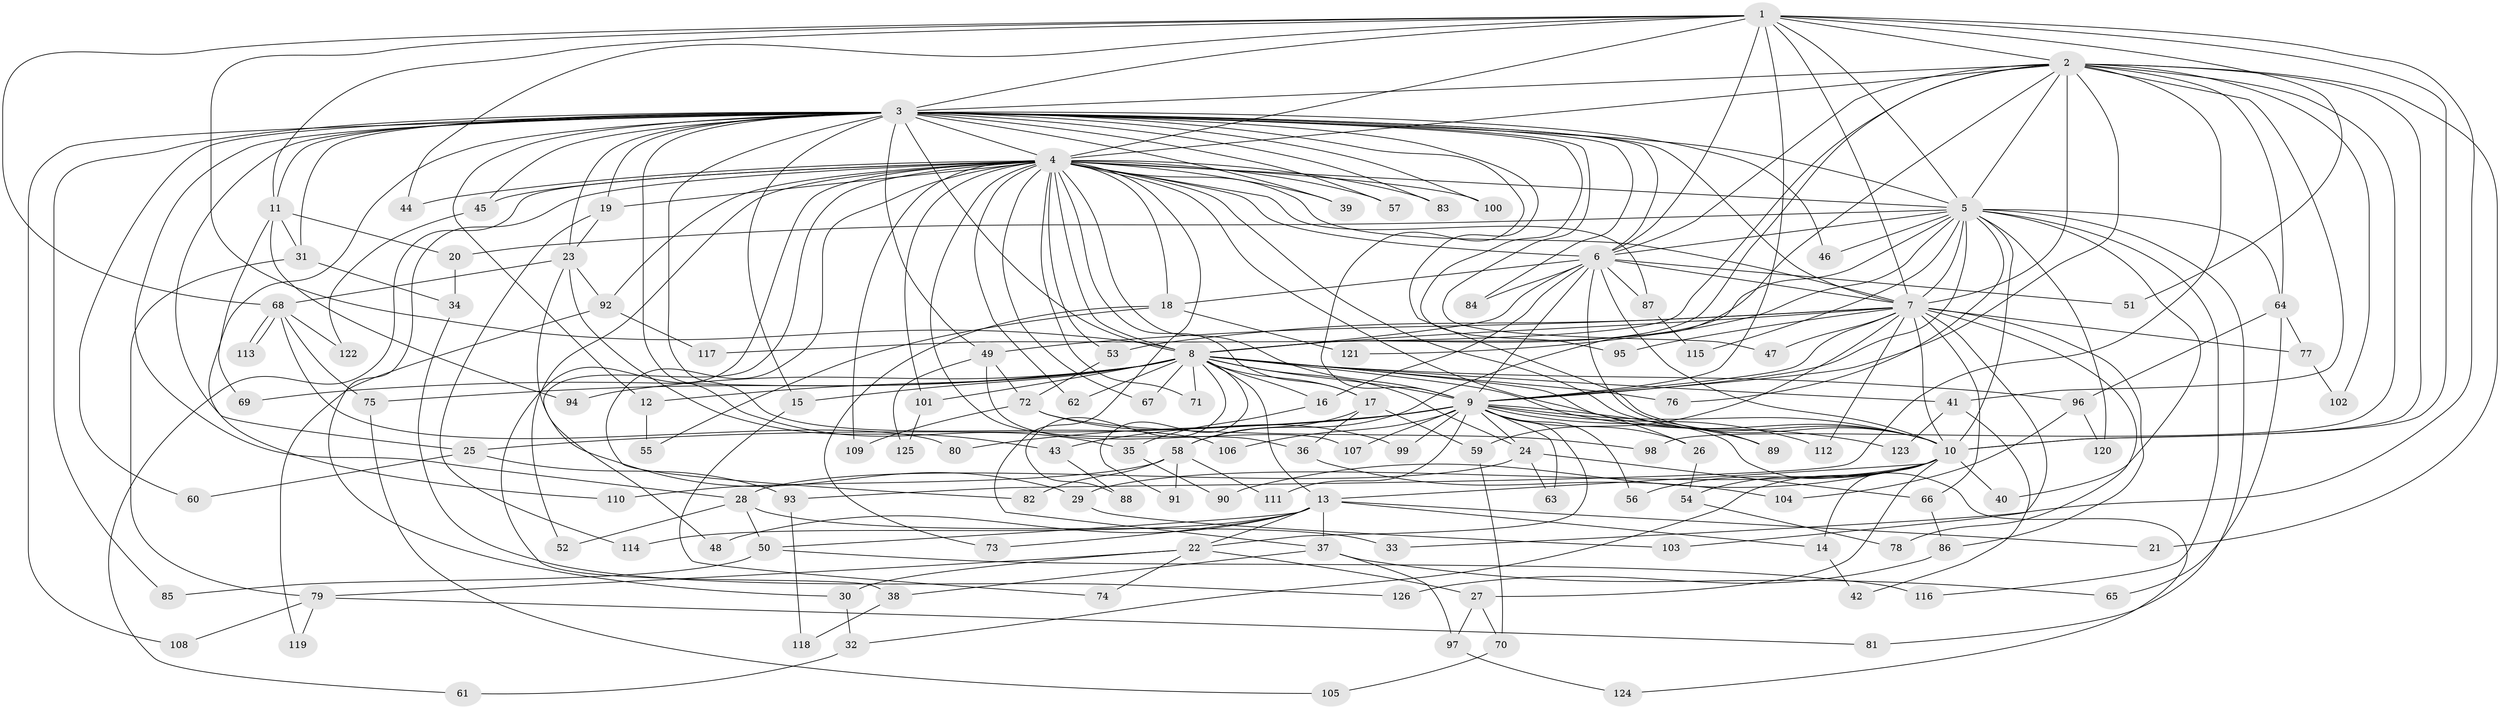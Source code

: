 // Generated by graph-tools (version 1.1) at 2025/34/03/09/25 02:34:57]
// undirected, 126 vertices, 277 edges
graph export_dot {
graph [start="1"]
  node [color=gray90,style=filled];
  1;
  2;
  3;
  4;
  5;
  6;
  7;
  8;
  9;
  10;
  11;
  12;
  13;
  14;
  15;
  16;
  17;
  18;
  19;
  20;
  21;
  22;
  23;
  24;
  25;
  26;
  27;
  28;
  29;
  30;
  31;
  32;
  33;
  34;
  35;
  36;
  37;
  38;
  39;
  40;
  41;
  42;
  43;
  44;
  45;
  46;
  47;
  48;
  49;
  50;
  51;
  52;
  53;
  54;
  55;
  56;
  57;
  58;
  59;
  60;
  61;
  62;
  63;
  64;
  65;
  66;
  67;
  68;
  69;
  70;
  71;
  72;
  73;
  74;
  75;
  76;
  77;
  78;
  79;
  80;
  81;
  82;
  83;
  84;
  85;
  86;
  87;
  88;
  89;
  90;
  91;
  92;
  93;
  94;
  95;
  96;
  97;
  98;
  99;
  100;
  101;
  102;
  103;
  104;
  105;
  106;
  107;
  108;
  109;
  110;
  111;
  112;
  113;
  114;
  115;
  116;
  117;
  118;
  119;
  120;
  121;
  122;
  123;
  124;
  125;
  126;
  1 -- 2;
  1 -- 3;
  1 -- 4;
  1 -- 5;
  1 -- 6;
  1 -- 7;
  1 -- 8;
  1 -- 9;
  1 -- 10;
  1 -- 11;
  1 -- 33;
  1 -- 44;
  1 -- 51;
  1 -- 68;
  2 -- 3;
  2 -- 4;
  2 -- 5;
  2 -- 6;
  2 -- 7;
  2 -- 8;
  2 -- 9;
  2 -- 10;
  2 -- 21;
  2 -- 41;
  2 -- 58;
  2 -- 64;
  2 -- 93;
  2 -- 98;
  2 -- 102;
  2 -- 117;
  3 -- 4;
  3 -- 5;
  3 -- 6;
  3 -- 7;
  3 -- 8;
  3 -- 9;
  3 -- 10;
  3 -- 11;
  3 -- 12;
  3 -- 15;
  3 -- 19;
  3 -- 23;
  3 -- 25;
  3 -- 28;
  3 -- 31;
  3 -- 35;
  3 -- 39;
  3 -- 45;
  3 -- 46;
  3 -- 47;
  3 -- 49;
  3 -- 57;
  3 -- 60;
  3 -- 83;
  3 -- 84;
  3 -- 85;
  3 -- 95;
  3 -- 100;
  3 -- 106;
  3 -- 108;
  3 -- 110;
  4 -- 5;
  4 -- 6;
  4 -- 7;
  4 -- 8;
  4 -- 9;
  4 -- 10;
  4 -- 17;
  4 -- 18;
  4 -- 19;
  4 -- 26;
  4 -- 30;
  4 -- 36;
  4 -- 37;
  4 -- 38;
  4 -- 39;
  4 -- 44;
  4 -- 45;
  4 -- 48;
  4 -- 52;
  4 -- 53;
  4 -- 57;
  4 -- 61;
  4 -- 62;
  4 -- 67;
  4 -- 71;
  4 -- 82;
  4 -- 83;
  4 -- 87;
  4 -- 92;
  4 -- 100;
  4 -- 101;
  4 -- 109;
  5 -- 6;
  5 -- 7;
  5 -- 8;
  5 -- 9;
  5 -- 10;
  5 -- 20;
  5 -- 40;
  5 -- 46;
  5 -- 64;
  5 -- 76;
  5 -- 81;
  5 -- 115;
  5 -- 116;
  5 -- 120;
  5 -- 121;
  6 -- 7;
  6 -- 8;
  6 -- 9;
  6 -- 10;
  6 -- 16;
  6 -- 18;
  6 -- 51;
  6 -- 84;
  6 -- 87;
  6 -- 89;
  7 -- 8;
  7 -- 9;
  7 -- 10;
  7 -- 47;
  7 -- 49;
  7 -- 53;
  7 -- 59;
  7 -- 66;
  7 -- 77;
  7 -- 78;
  7 -- 86;
  7 -- 95;
  7 -- 103;
  7 -- 112;
  8 -- 9;
  8 -- 10;
  8 -- 12;
  8 -- 13;
  8 -- 15;
  8 -- 16;
  8 -- 17;
  8 -- 24;
  8 -- 41;
  8 -- 62;
  8 -- 67;
  8 -- 69;
  8 -- 71;
  8 -- 75;
  8 -- 76;
  8 -- 88;
  8 -- 91;
  8 -- 94;
  8 -- 96;
  8 -- 101;
  8 -- 123;
  9 -- 10;
  9 -- 22;
  9 -- 24;
  9 -- 25;
  9 -- 26;
  9 -- 43;
  9 -- 56;
  9 -- 63;
  9 -- 80;
  9 -- 89;
  9 -- 99;
  9 -- 106;
  9 -- 107;
  9 -- 111;
  9 -- 112;
  9 -- 124;
  10 -- 13;
  10 -- 14;
  10 -- 27;
  10 -- 29;
  10 -- 32;
  10 -- 40;
  10 -- 54;
  10 -- 56;
  10 -- 90;
  11 -- 20;
  11 -- 31;
  11 -- 69;
  11 -- 94;
  12 -- 55;
  13 -- 14;
  13 -- 21;
  13 -- 22;
  13 -- 37;
  13 -- 48;
  13 -- 50;
  13 -- 73;
  13 -- 114;
  14 -- 42;
  15 -- 74;
  16 -- 35;
  17 -- 36;
  17 -- 58;
  17 -- 59;
  18 -- 55;
  18 -- 73;
  18 -- 121;
  19 -- 23;
  19 -- 114;
  20 -- 34;
  22 -- 27;
  22 -- 30;
  22 -- 74;
  22 -- 79;
  23 -- 29;
  23 -- 43;
  23 -- 68;
  23 -- 92;
  24 -- 28;
  24 -- 63;
  24 -- 66;
  25 -- 60;
  25 -- 93;
  26 -- 54;
  27 -- 70;
  27 -- 97;
  28 -- 33;
  28 -- 50;
  28 -- 52;
  29 -- 103;
  30 -- 32;
  31 -- 34;
  31 -- 79;
  32 -- 61;
  34 -- 126;
  35 -- 90;
  36 -- 104;
  37 -- 38;
  37 -- 65;
  37 -- 97;
  38 -- 118;
  41 -- 42;
  41 -- 123;
  43 -- 88;
  45 -- 122;
  49 -- 72;
  49 -- 107;
  49 -- 125;
  50 -- 85;
  50 -- 116;
  53 -- 72;
  54 -- 78;
  58 -- 82;
  58 -- 91;
  58 -- 110;
  58 -- 111;
  59 -- 70;
  64 -- 65;
  64 -- 77;
  64 -- 96;
  66 -- 86;
  68 -- 75;
  68 -- 80;
  68 -- 113;
  68 -- 113;
  68 -- 122;
  70 -- 105;
  72 -- 98;
  72 -- 99;
  72 -- 109;
  75 -- 105;
  77 -- 102;
  79 -- 81;
  79 -- 108;
  79 -- 119;
  86 -- 126;
  87 -- 115;
  92 -- 117;
  92 -- 119;
  93 -- 118;
  96 -- 104;
  96 -- 120;
  97 -- 124;
  101 -- 125;
}
